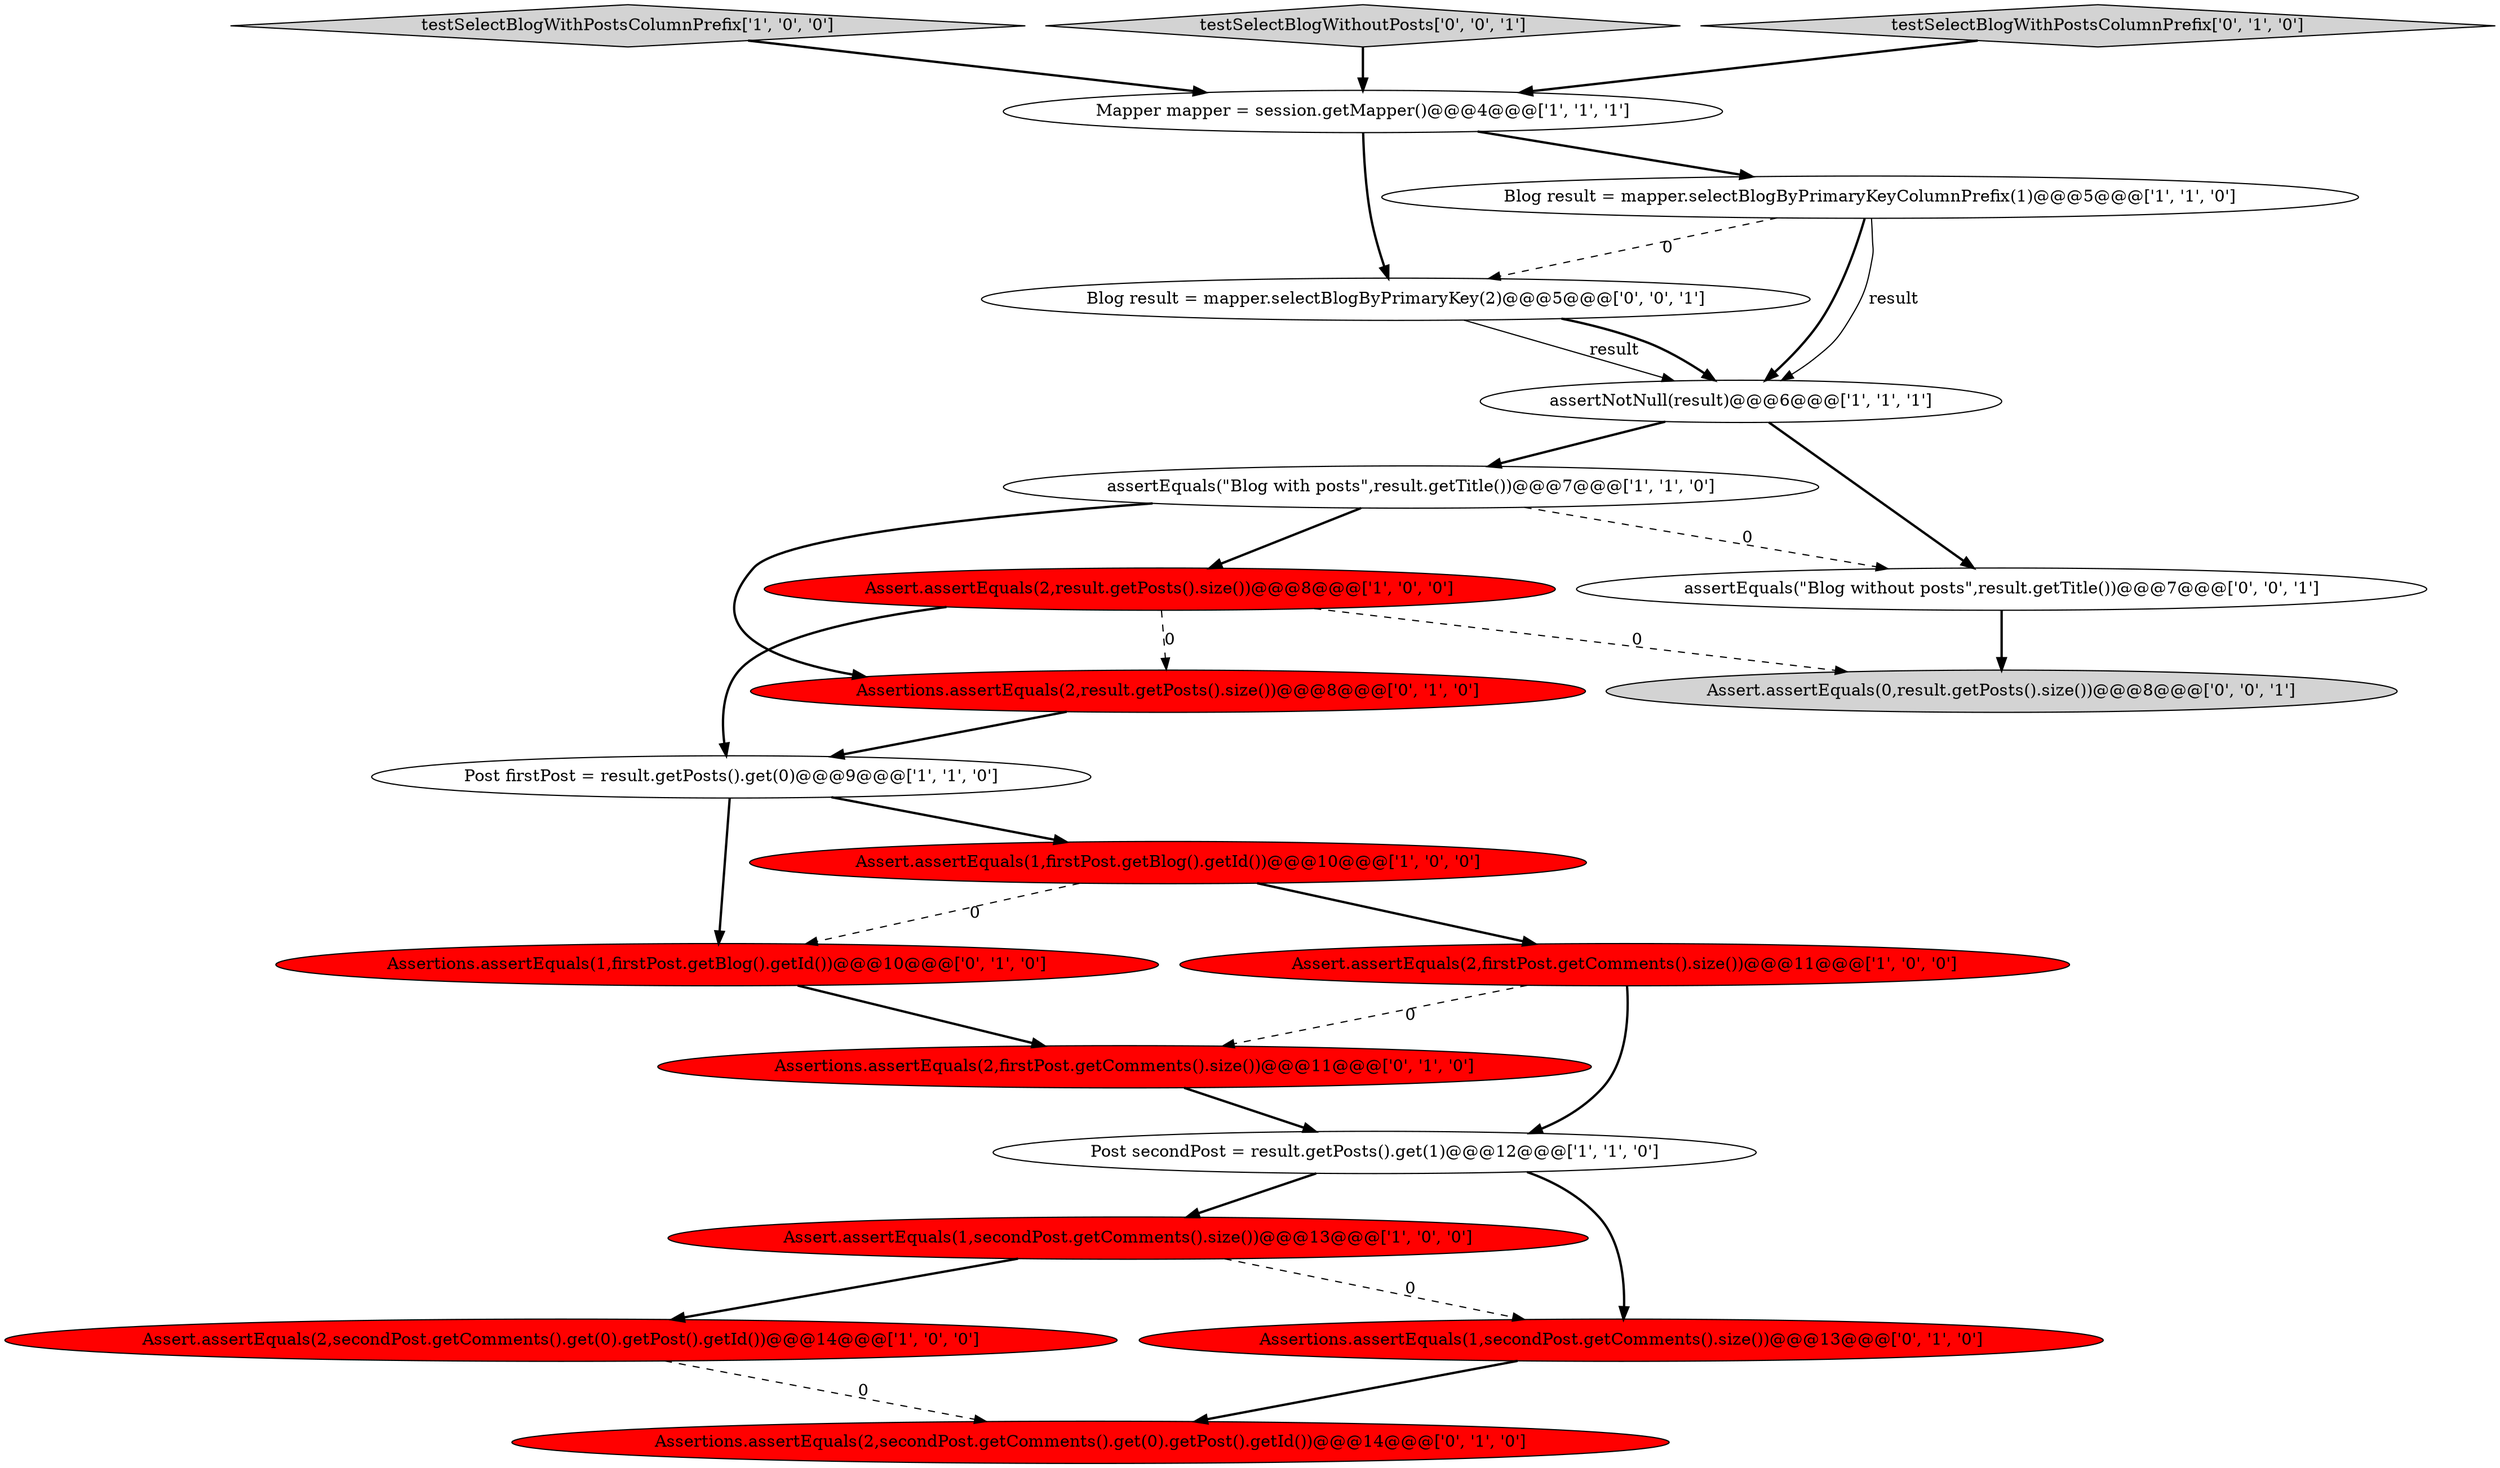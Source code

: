digraph {
4 [style = filled, label = "Blog result = mapper.selectBlogByPrimaryKeyColumnPrefix(1)@@@5@@@['1', '1', '0']", fillcolor = white, shape = ellipse image = "AAA0AAABBB1BBB"];
3 [style = filled, label = "Assert.assertEquals(2,secondPost.getComments().get(0).getPost().getId())@@@14@@@['1', '0', '0']", fillcolor = red, shape = ellipse image = "AAA1AAABBB1BBB"];
19 [style = filled, label = "Blog result = mapper.selectBlogByPrimaryKey(2)@@@5@@@['0', '0', '1']", fillcolor = white, shape = ellipse image = "AAA0AAABBB3BBB"];
10 [style = filled, label = "Assert.assertEquals(2,firstPost.getComments().size())@@@11@@@['1', '0', '0']", fillcolor = red, shape = ellipse image = "AAA1AAABBB1BBB"];
0 [style = filled, label = "Assert.assertEquals(2,result.getPosts().size())@@@8@@@['1', '0', '0']", fillcolor = red, shape = ellipse image = "AAA1AAABBB1BBB"];
5 [style = filled, label = "testSelectBlogWithPostsColumnPrefix['1', '0', '0']", fillcolor = lightgray, shape = diamond image = "AAA0AAABBB1BBB"];
1 [style = filled, label = "Post secondPost = result.getPosts().get(1)@@@12@@@['1', '1', '0']", fillcolor = white, shape = ellipse image = "AAA0AAABBB1BBB"];
6 [style = filled, label = "assertNotNull(result)@@@6@@@['1', '1', '1']", fillcolor = white, shape = ellipse image = "AAA0AAABBB1BBB"];
20 [style = filled, label = "testSelectBlogWithoutPosts['0', '0', '1']", fillcolor = lightgray, shape = diamond image = "AAA0AAABBB3BBB"];
9 [style = filled, label = "Assert.assertEquals(1,secondPost.getComments().size())@@@13@@@['1', '0', '0']", fillcolor = red, shape = ellipse image = "AAA1AAABBB1BBB"];
13 [style = filled, label = "Assertions.assertEquals(2,secondPost.getComments().get(0).getPost().getId())@@@14@@@['0', '1', '0']", fillcolor = red, shape = ellipse image = "AAA1AAABBB2BBB"];
21 [style = filled, label = "Assert.assertEquals(0,result.getPosts().size())@@@8@@@['0', '0', '1']", fillcolor = lightgray, shape = ellipse image = "AAA0AAABBB3BBB"];
18 [style = filled, label = "assertEquals(\"Blog without posts\",result.getTitle())@@@7@@@['0', '0', '1']", fillcolor = white, shape = ellipse image = "AAA0AAABBB3BBB"];
15 [style = filled, label = "Assertions.assertEquals(1,firstPost.getBlog().getId())@@@10@@@['0', '1', '0']", fillcolor = red, shape = ellipse image = "AAA1AAABBB2BBB"];
14 [style = filled, label = "Assertions.assertEquals(2,result.getPosts().size())@@@8@@@['0', '1', '0']", fillcolor = red, shape = ellipse image = "AAA1AAABBB2BBB"];
2 [style = filled, label = "Mapper mapper = session.getMapper()@@@4@@@['1', '1', '1']", fillcolor = white, shape = ellipse image = "AAA0AAABBB1BBB"];
11 [style = filled, label = "Post firstPost = result.getPosts().get(0)@@@9@@@['1', '1', '0']", fillcolor = white, shape = ellipse image = "AAA0AAABBB1BBB"];
8 [style = filled, label = "assertEquals(\"Blog with posts\",result.getTitle())@@@7@@@['1', '1', '0']", fillcolor = white, shape = ellipse image = "AAA0AAABBB1BBB"];
12 [style = filled, label = "Assertions.assertEquals(2,firstPost.getComments().size())@@@11@@@['0', '1', '0']", fillcolor = red, shape = ellipse image = "AAA1AAABBB2BBB"];
7 [style = filled, label = "Assert.assertEquals(1,firstPost.getBlog().getId())@@@10@@@['1', '0', '0']", fillcolor = red, shape = ellipse image = "AAA1AAABBB1BBB"];
16 [style = filled, label = "testSelectBlogWithPostsColumnPrefix['0', '1', '0']", fillcolor = lightgray, shape = diamond image = "AAA0AAABBB2BBB"];
17 [style = filled, label = "Assertions.assertEquals(1,secondPost.getComments().size())@@@13@@@['0', '1', '0']", fillcolor = red, shape = ellipse image = "AAA1AAABBB2BBB"];
2->19 [style = bold, label=""];
4->6 [style = bold, label=""];
7->10 [style = bold, label=""];
6->18 [style = bold, label=""];
19->6 [style = solid, label="result"];
10->12 [style = dashed, label="0"];
8->14 [style = bold, label=""];
0->11 [style = bold, label=""];
16->2 [style = bold, label=""];
19->6 [style = bold, label=""];
12->1 [style = bold, label=""];
2->4 [style = bold, label=""];
3->13 [style = dashed, label="0"];
11->15 [style = bold, label=""];
1->9 [style = bold, label=""];
1->17 [style = bold, label=""];
20->2 [style = bold, label=""];
8->0 [style = bold, label=""];
0->14 [style = dashed, label="0"];
5->2 [style = bold, label=""];
0->21 [style = dashed, label="0"];
9->17 [style = dashed, label="0"];
6->8 [style = bold, label=""];
7->15 [style = dashed, label="0"];
9->3 [style = bold, label=""];
4->19 [style = dashed, label="0"];
8->18 [style = dashed, label="0"];
4->6 [style = solid, label="result"];
15->12 [style = bold, label=""];
17->13 [style = bold, label=""];
18->21 [style = bold, label=""];
10->1 [style = bold, label=""];
14->11 [style = bold, label=""];
11->7 [style = bold, label=""];
}
